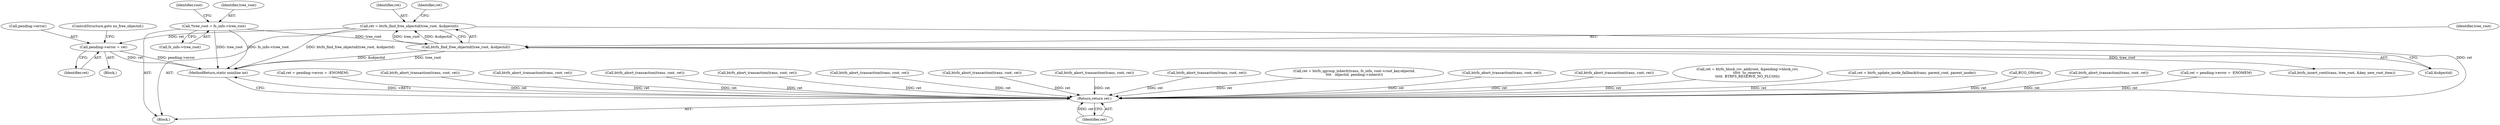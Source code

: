 digraph "0_linux_9c52057c698fb96f8f07e7a4bcf4801a092bda89_2@API" {
"1000190" [label="(Call,ret = btrfs_find_free_objectid(tree_root, &objectid))"];
"1000192" [label="(Call,btrfs_find_free_objectid(tree_root, &objectid))"];
"1000118" [label="(Call,*tree_root = fs_info->tree_root)"];
"1000199" [label="(Call,pending->error = ret)"];
"1000779" [label="(Return,return ret;)"];
"1000204" [label="(ControlStructure,goto no_free_objectid;)"];
"1000190" [label="(Call,ret = btrfs_find_free_objectid(tree_root, &objectid))"];
"1000161" [label="(Call,ret = pending->error = -ENOMEM)"];
"1000194" [label="(Call,&objectid)"];
"1000580" [label="(Call,btrfs_abort_transaction(trans, root, ret))"];
"1000660" [label="(Call,btrfs_abort_transaction(trans, root, ret))"];
"1000192" [label="(Call,btrfs_find_free_objectid(tree_root, &objectid))"];
"1000378" [label="(Call,btrfs_abort_transaction(trans, root, ret))"];
"1000114" [label="(Block,)"];
"1000544" [label="(Call,btrfs_abort_transaction(trans, root, ret))"];
"1000200" [label="(Call,pending->error)"];
"1000118" [label="(Call,*tree_root = fs_info->tree_root)"];
"1000750" [label="(Call,btrfs_abort_transaction(trans, root, ret))"];
"1000203" [label="(Identifier,ret)"];
"1000125" [label="(Identifier,root)"];
"1000780" [label="(Identifier,ret)"];
"1000119" [label="(Identifier,tree_root)"];
"1000191" [label="(Identifier,ret)"];
"1000120" [label="(Call,fs_info->tree_root)"];
"1000567" [label="(Call,btrfs_insert_root(trans, tree_root, &key, new_root_item))"];
"1000198" [label="(Block,)"];
"1000647" [label="(Call,btrfs_abort_transaction(trans, root, ret))"];
"1000521" [label="(Call,btrfs_abort_transaction(trans, root, ret))"];
"1000677" [label="(Call,btrfs_abort_transaction(trans, root, ret))"];
"1000234" [label="(Call,ret = btrfs_qgroup_inherit(trans, fs_info, root->root_key.objectid,\n\t\t\t\t   objectid, pending->inherit))"];
"1000197" [label="(Identifier,ret)"];
"1000715" [label="(Call,btrfs_abort_transaction(trans, root, ret))"];
"1000363" [label="(Call,btrfs_abort_transaction(trans, root, ret))"];
"1000781" [label="(MethodReturn,static noinline int)"];
"1000215" [label="(Call,ret = btrfs_block_rsv_add(root, &pending->block_rsv,\n\t\t\t\t\t  to_reserve,\n\t\t\t\t\t  BTRFS_RESERVE_NO_FLUSH))"];
"1000742" [label="(Call,ret = btrfs_update_inode_fallback(trans, parent_root, parent_inode))"];
"1000317" [label="(Call,BUG_ON(ret))"];
"1000612" [label="(Call,btrfs_abort_transaction(trans, root, ret))"];
"1000779" [label="(Return,return ret;)"];
"1000193" [label="(Identifier,tree_root)"];
"1000181" [label="(Call,ret = pending->error = -ENOMEM)"];
"1000199" [label="(Call,pending->error = ret)"];
"1000190" -> "1000114"  [label="AST: "];
"1000190" -> "1000192"  [label="CFG: "];
"1000191" -> "1000190"  [label="AST: "];
"1000192" -> "1000190"  [label="AST: "];
"1000197" -> "1000190"  [label="CFG: "];
"1000190" -> "1000781"  [label="DDG: btrfs_find_free_objectid(tree_root, &objectid)"];
"1000192" -> "1000190"  [label="DDG: tree_root"];
"1000192" -> "1000190"  [label="DDG: &objectid"];
"1000190" -> "1000199"  [label="DDG: ret"];
"1000190" -> "1000779"  [label="DDG: ret"];
"1000192" -> "1000194"  [label="CFG: "];
"1000193" -> "1000192"  [label="AST: "];
"1000194" -> "1000192"  [label="AST: "];
"1000192" -> "1000781"  [label="DDG: &objectid"];
"1000192" -> "1000781"  [label="DDG: tree_root"];
"1000118" -> "1000192"  [label="DDG: tree_root"];
"1000192" -> "1000567"  [label="DDG: tree_root"];
"1000118" -> "1000114"  [label="AST: "];
"1000118" -> "1000120"  [label="CFG: "];
"1000119" -> "1000118"  [label="AST: "];
"1000120" -> "1000118"  [label="AST: "];
"1000125" -> "1000118"  [label="CFG: "];
"1000118" -> "1000781"  [label="DDG: fs_info->tree_root"];
"1000118" -> "1000781"  [label="DDG: tree_root"];
"1000199" -> "1000198"  [label="AST: "];
"1000199" -> "1000203"  [label="CFG: "];
"1000200" -> "1000199"  [label="AST: "];
"1000203" -> "1000199"  [label="AST: "];
"1000204" -> "1000199"  [label="CFG: "];
"1000199" -> "1000781"  [label="DDG: pending->error"];
"1000199" -> "1000781"  [label="DDG: ret"];
"1000779" -> "1000114"  [label="AST: "];
"1000779" -> "1000780"  [label="CFG: "];
"1000780" -> "1000779"  [label="AST: "];
"1000781" -> "1000779"  [label="CFG: "];
"1000779" -> "1000781"  [label="DDG: <RET>"];
"1000780" -> "1000779"  [label="DDG: ret"];
"1000181" -> "1000779"  [label="DDG: ret"];
"1000647" -> "1000779"  [label="DDG: ret"];
"1000660" -> "1000779"  [label="DDG: ret"];
"1000521" -> "1000779"  [label="DDG: ret"];
"1000317" -> "1000779"  [label="DDG: ret"];
"1000750" -> "1000779"  [label="DDG: ret"];
"1000612" -> "1000779"  [label="DDG: ret"];
"1000161" -> "1000779"  [label="DDG: ret"];
"1000378" -> "1000779"  [label="DDG: ret"];
"1000677" -> "1000779"  [label="DDG: ret"];
"1000580" -> "1000779"  [label="DDG: ret"];
"1000363" -> "1000779"  [label="DDG: ret"];
"1000742" -> "1000779"  [label="DDG: ret"];
"1000715" -> "1000779"  [label="DDG: ret"];
"1000544" -> "1000779"  [label="DDG: ret"];
"1000215" -> "1000779"  [label="DDG: ret"];
"1000234" -> "1000779"  [label="DDG: ret"];
}
